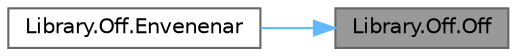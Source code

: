 digraph "Library.Off.Off"
{
 // INTERACTIVE_SVG=YES
 // LATEX_PDF_SIZE
  bgcolor="transparent";
  edge [fontname=Helvetica,fontsize=10,labelfontname=Helvetica,labelfontsize=10];
  node [fontname=Helvetica,fontsize=10,shape=box,height=0.2,width=0.4];
  rankdir="RL";
  Node1 [id="Node000001",label="Library.Off.Off",height=0.2,width=0.4,color="gray40", fillcolor="grey60", style="filled", fontcolor="black",tooltip="Inicializa una nueva instancia de la clase Off."];
  Node1 -> Node2 [id="edge1_Node000001_Node000002",dir="back",color="steelblue1",style="solid",tooltip=" "];
  Node2 [id="Node000002",label="Library.Off.Envenenar",height=0.2,width=0.4,color="grey40", fillcolor="white", style="filled",URL="$classLibrary_1_1Off.html#a638627f58f25058388700cdc48195a4c",tooltip="Le aplica el efecto \"envenenado\" al Pokémon que recibe."];
}
